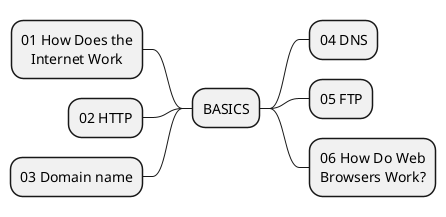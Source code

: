 @startmindmap BASICS
<style>
node {
    MaximumWidth 150
    HorizontalAlignment center
}
</style>

+  BASICS
-- 01 How Does the Internet Work
-- 02 HTTP
-- 03 Domain name
++ 04 DNS
++ 05 FTP
++ 06 How Do Web Browsers Work?

@endmindmap